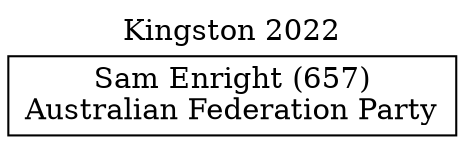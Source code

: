 // House preference flow
digraph "Sam Enright (657)_Kingston_2022" {
	graph [label="Kingston 2022" labelloc=t mclimit=10]
	node [shape=box]
	"Sam Enright (657)" [label="Sam Enright (657)
Australian Federation Party"]
}
